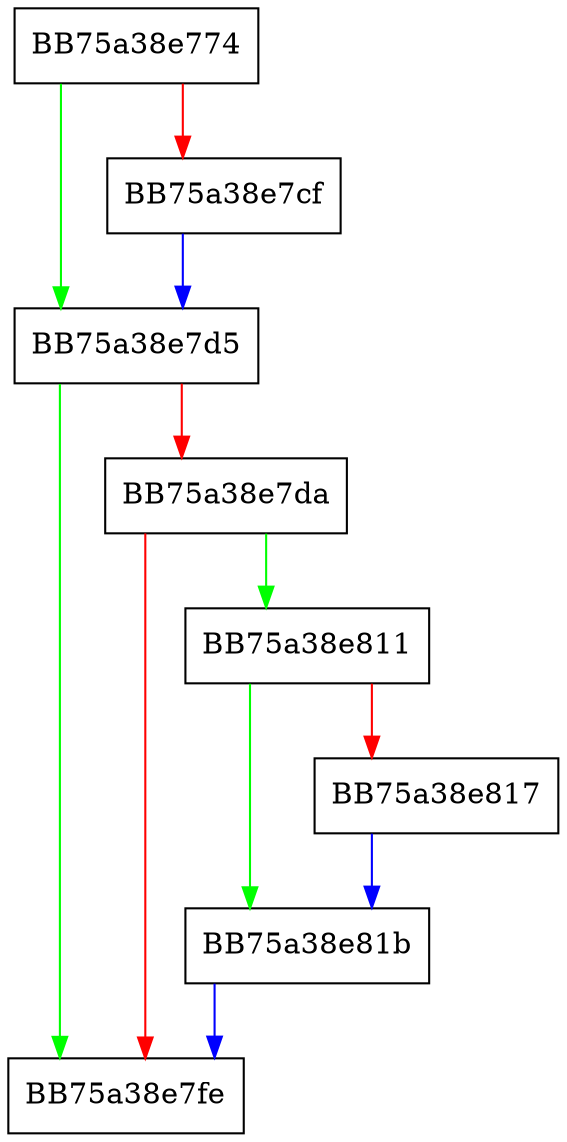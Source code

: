 digraph WideVirtualString {
  node [shape="box"];
  graph [splines=ortho];
  BB75a38e774 -> BB75a38e7d5 [color="green"];
  BB75a38e774 -> BB75a38e7cf [color="red"];
  BB75a38e7cf -> BB75a38e7d5 [color="blue"];
  BB75a38e7d5 -> BB75a38e7fe [color="green"];
  BB75a38e7d5 -> BB75a38e7da [color="red"];
  BB75a38e7da -> BB75a38e811 [color="green"];
  BB75a38e7da -> BB75a38e7fe [color="red"];
  BB75a38e811 -> BB75a38e81b [color="green"];
  BB75a38e811 -> BB75a38e817 [color="red"];
  BB75a38e817 -> BB75a38e81b [color="blue"];
  BB75a38e81b -> BB75a38e7fe [color="blue"];
}